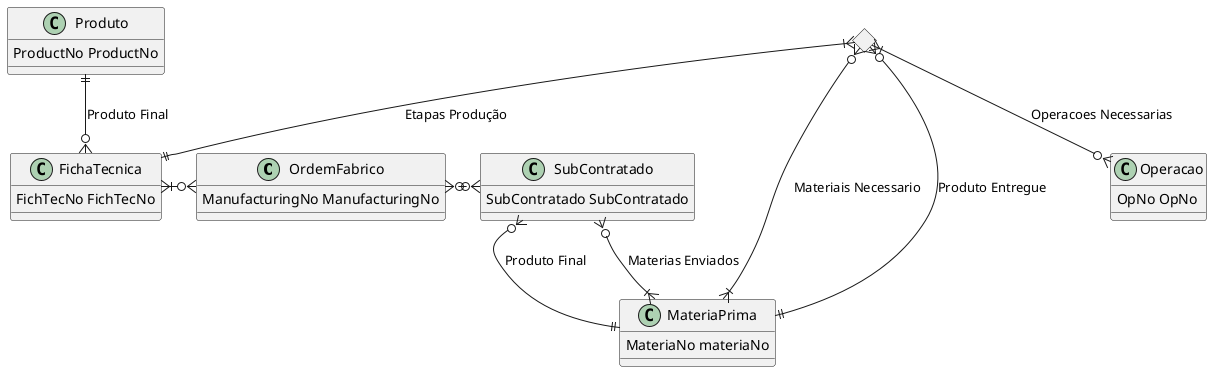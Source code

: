 @startuml tableBD

/'
!Meter realções ternarias
!Ligação da ORdem de Fabrico e Produto mal, o que liga é a ficha Tecnica
'/

class OrdemFabrico {
    ManufacturingNo ManufacturingNo
}   

class Produto {
    ProductNo ProductNo
}

class MateriaPrima {
    MateriaNo materiaNo
}

class FichaTecnica {
    FichTecNo FichTecNo  
}

class Operacao {
    OpNo OpNo 
}

class SubContratado {
    SubContratado SubContratado
}

<> EtapaProducao

/'
Relacionamento Etapa Producao
'/
EtapaProducao }|--|| FichaTecnica: Etapas Produção
EtapaProducao }|--o{ Operacao: Operacoes Necessarias
EtapaProducao }o--|{ MateriaPrima: Materiais Necessario
EtapaProducao }o--|| MateriaPrima: Produto Entregue

/'
FichaTecnica }o--|{ MateriaPrima: Utiliza(do)
'/
FichaTecnica }|-o{ OrdemFabrico

/'
Relacionamentos do Produto
'/
Produto ||--o{ FichaTecnica: Produto Final

/'
Relacionamento Ordem Fabrico
'/
OrdemFabrico }o-o{ SubContratado

/'
Relacionamento SubContrato
'/
SubContratado }o--|| MateriaPrima: Produto Final
SubContratado }o--|{ MateriaPrima: Materias Enviados
@enduml